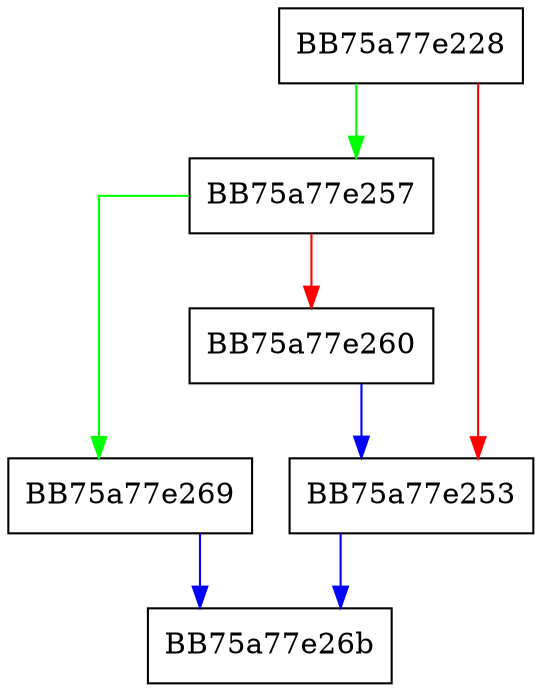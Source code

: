 digraph __scrt_initialize_crt {
  node [shape="box"];
  graph [splines=ortho];
  BB75a77e228 -> BB75a77e257 [color="green"];
  BB75a77e228 -> BB75a77e253 [color="red"];
  BB75a77e253 -> BB75a77e26b [color="blue"];
  BB75a77e257 -> BB75a77e269 [color="green"];
  BB75a77e257 -> BB75a77e260 [color="red"];
  BB75a77e260 -> BB75a77e253 [color="blue"];
  BB75a77e269 -> BB75a77e26b [color="blue"];
}